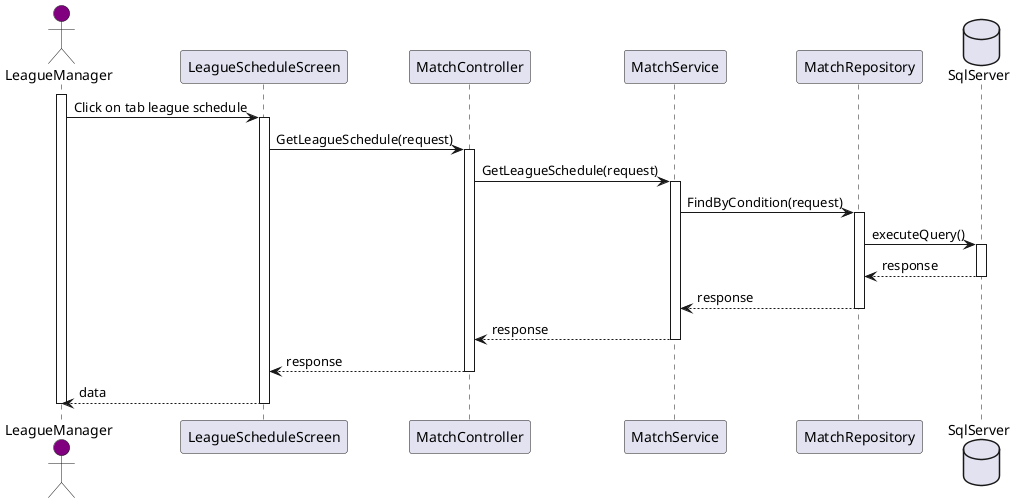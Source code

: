 @startuml View League Schedule (League)
actor LeagueManager #Purple
participant LeagueScheduleScreen
participant MatchController
participant MatchService
participant MatchRepository
database SqlServer

activate LeagueManager
    LeagueManager -> LeagueScheduleScreen: Click on tab league schedule
    activate LeagueScheduleScreen
        LeagueScheduleScreen -> MatchController: GetLeagueSchedule(request)
        activate MatchController
            MatchController -> MatchService: GetLeagueSchedule(request)
            activate MatchService
                MatchService -> MatchRepository: FindByCondition(request)
                activate MatchRepository
                    MatchRepository -> SqlServer: executeQuery()
                    activate SqlServer
                        SqlServer --> MatchRepository : response
                    deactivate SqlServer
                    MatchRepository --> MatchService: response
                deactivate MatchRepository
                MatchService --> MatchController: response
            deactivate MatchService
            MatchController --> LeagueScheduleScreen: response
        deactivate MatchController
        LeagueScheduleScreen --> LeagueManager: data
    deactivate LeagueScheduleScreen
deactivate LeagueManager 
@enduml